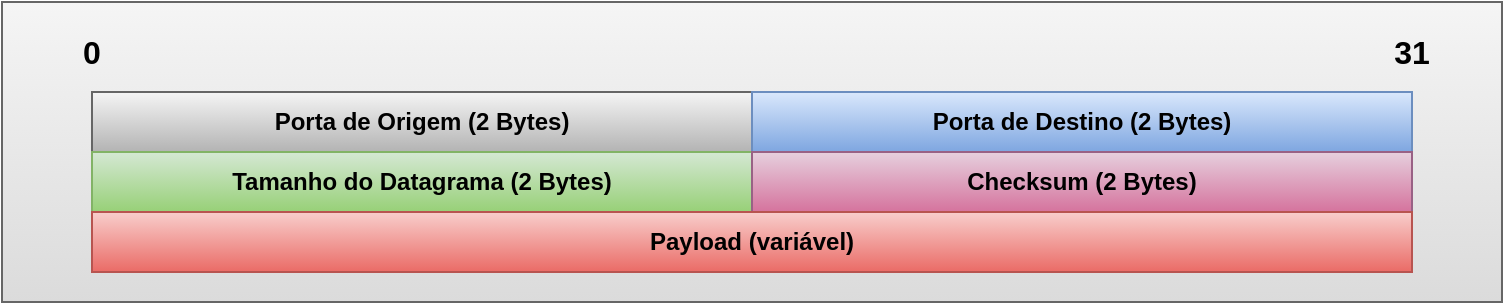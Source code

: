 <mxfile version="14.6.13" type="device" pages="2"><diagram id="hMIBt8d4WwaSBbbZa1eM" name="Page-1"><mxGraphModel dx="1422" dy="733" grid="1" gridSize="5" guides="1" tooltips="1" connect="1" arrows="1" fold="1" page="1" pageScale="1" pageWidth="850" pageHeight="1100" math="0" shadow="0"><root><mxCell id="0"/><mxCell id="1" parent="0"/><mxCell id="hd2NyjHvsjK4Xw2c6p1L-9" value="" style="rounded=0;whiteSpace=wrap;html=1;fontSize=16;fillColor=#f5f5f5;strokeColor=#666666;gradientColor=#DBDBDB;" vertex="1" parent="1"><mxGeometry x="50" y="95" width="750" height="150" as="geometry"/></mxCell><mxCell id="hd2NyjHvsjK4Xw2c6p1L-1" value="&lt;div&gt;Porta de Origem (2 Bytes)&lt;br&gt;&lt;/div&gt;" style="rounded=0;whiteSpace=wrap;html=1;fontStyle=1;gradientColor=#b3b3b3;fillColor=#f5f5f5;strokeColor=#666666;" vertex="1" parent="1"><mxGeometry x="95" y="140" width="330" height="30" as="geometry"/></mxCell><mxCell id="hd2NyjHvsjK4Xw2c6p1L-2" value="Porta de Destino (2 Bytes)" style="rounded=0;whiteSpace=wrap;html=1;fontStyle=1;gradientColor=#7ea6e0;fillColor=#dae8fc;strokeColor=#6c8ebf;" vertex="1" parent="1"><mxGeometry x="425" y="140" width="330" height="30" as="geometry"/></mxCell><mxCell id="hd2NyjHvsjK4Xw2c6p1L-3" value="Tamanho do Datagrama (2 Bytes)" style="rounded=0;whiteSpace=wrap;html=1;fontStyle=1;gradientColor=#97d077;fillColor=#d5e8d4;strokeColor=#82b366;" vertex="1" parent="1"><mxGeometry x="95" y="170" width="330" height="30" as="geometry"/></mxCell><mxCell id="hd2NyjHvsjK4Xw2c6p1L-4" value="Checksum (2 Bytes)" style="rounded=0;whiteSpace=wrap;html=1;fontStyle=1;gradientColor=#d5739d;fillColor=#e6d0de;strokeColor=#996185;" vertex="1" parent="1"><mxGeometry x="425" y="170" width="330" height="30" as="geometry"/></mxCell><mxCell id="hd2NyjHvsjK4Xw2c6p1L-6" value="Payload (variável)" style="rounded=0;whiteSpace=wrap;html=1;fontStyle=1;gradientColor=#ea6b66;fillColor=#f8cecc;strokeColor=#b85450;" vertex="1" parent="1"><mxGeometry x="95" y="200" width="660" height="30" as="geometry"/></mxCell><mxCell id="hd2NyjHvsjK4Xw2c6p1L-7" value="0" style="text;html=1;strokeColor=none;fillColor=none;align=center;verticalAlign=middle;whiteSpace=wrap;rounded=0;fontStyle=1;fontSize=16;" vertex="1" parent="1"><mxGeometry x="75" y="110" width="40" height="20" as="geometry"/></mxCell><mxCell id="hd2NyjHvsjK4Xw2c6p1L-8" value="31" style="text;html=1;strokeColor=none;fillColor=none;align=center;verticalAlign=middle;whiteSpace=wrap;rounded=0;fontStyle=1;fontSize=16;" vertex="1" parent="1"><mxGeometry x="735" y="110" width="40" height="20" as="geometry"/></mxCell></root></mxGraphModel></diagram><diagram id="EUFwk00B_qgi6jF2S2GZ" name="Page-2"><mxGraphModel dx="1422" dy="733" grid="1" gridSize="10" guides="1" tooltips="1" connect="1" arrows="1" fold="1" page="1" pageScale="1" pageWidth="850" pageHeight="1100" math="0" shadow="0"><root><mxCell id="OjmCuVzvj_ceuAjdVJGc-0"/><mxCell id="OjmCuVzvj_ceuAjdVJGc-1" parent="OjmCuVzvj_ceuAjdVJGc-0"/><mxCell id="OjmCuVzvj_ceuAjdVJGc-5" value="" style="rounded=0;whiteSpace=wrap;html=1;fontSize=16;gradientColor=#DBDBDB;" vertex="1" parent="OjmCuVzvj_ceuAjdVJGc-1"><mxGeometry x="110" y="230" width="640" height="120" as="geometry"/></mxCell><mxCell id="OjmCuVzvj_ceuAjdVJGc-2" value="IPv4 Header" style="rounded=0;whiteSpace=wrap;html=1;fontSize=16;gradientColor=#7ea6e0;fillColor=#dae8fc;strokeColor=#6c8ebf;" vertex="1" parent="OjmCuVzvj_ceuAjdVJGc-1"><mxGeometry x="140" y="260" width="120" height="60" as="geometry"/></mxCell><mxCell id="OjmCuVzvj_ceuAjdVJGc-3" value="UDP Header" style="rounded=0;whiteSpace=wrap;html=1;fontSize=16;gradientColor=#97d077;fillColor=#d5e8d4;strokeColor=#82b366;" vertex="1" parent="OjmCuVzvj_ceuAjdVJGc-1"><mxGeometry x="260" y="260" width="80" height="60" as="geometry"/></mxCell><mxCell id="OjmCuVzvj_ceuAjdVJGc-4" value="UDP Data" style="rounded=0;whiteSpace=wrap;html=1;fontSize=16;gradientColor=#ffd966;fillColor=#fff2cc;strokeColor=#d6b656;" vertex="1" parent="OjmCuVzvj_ceuAjdVJGc-1"><mxGeometry x="340" y="260" width="380" height="60" as="geometry"/></mxCell></root></mxGraphModel></diagram></mxfile>